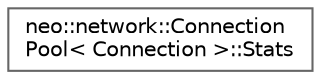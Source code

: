 digraph "Graphical Class Hierarchy"
{
 // LATEX_PDF_SIZE
  bgcolor="transparent";
  edge [fontname=Helvetica,fontsize=10,labelfontname=Helvetica,labelfontsize=10];
  node [fontname=Helvetica,fontsize=10,shape=box,height=0.2,width=0.4];
  rankdir="LR";
  Node0 [id="Node000000",label="neo::network::Connection\lPool\< Connection \>::Stats",height=0.2,width=0.4,color="grey40", fillcolor="white", style="filled",URL="$structneo_1_1network_1_1_connection_pool_1_1_stats.html",tooltip="Get current pool statistics."];
}
